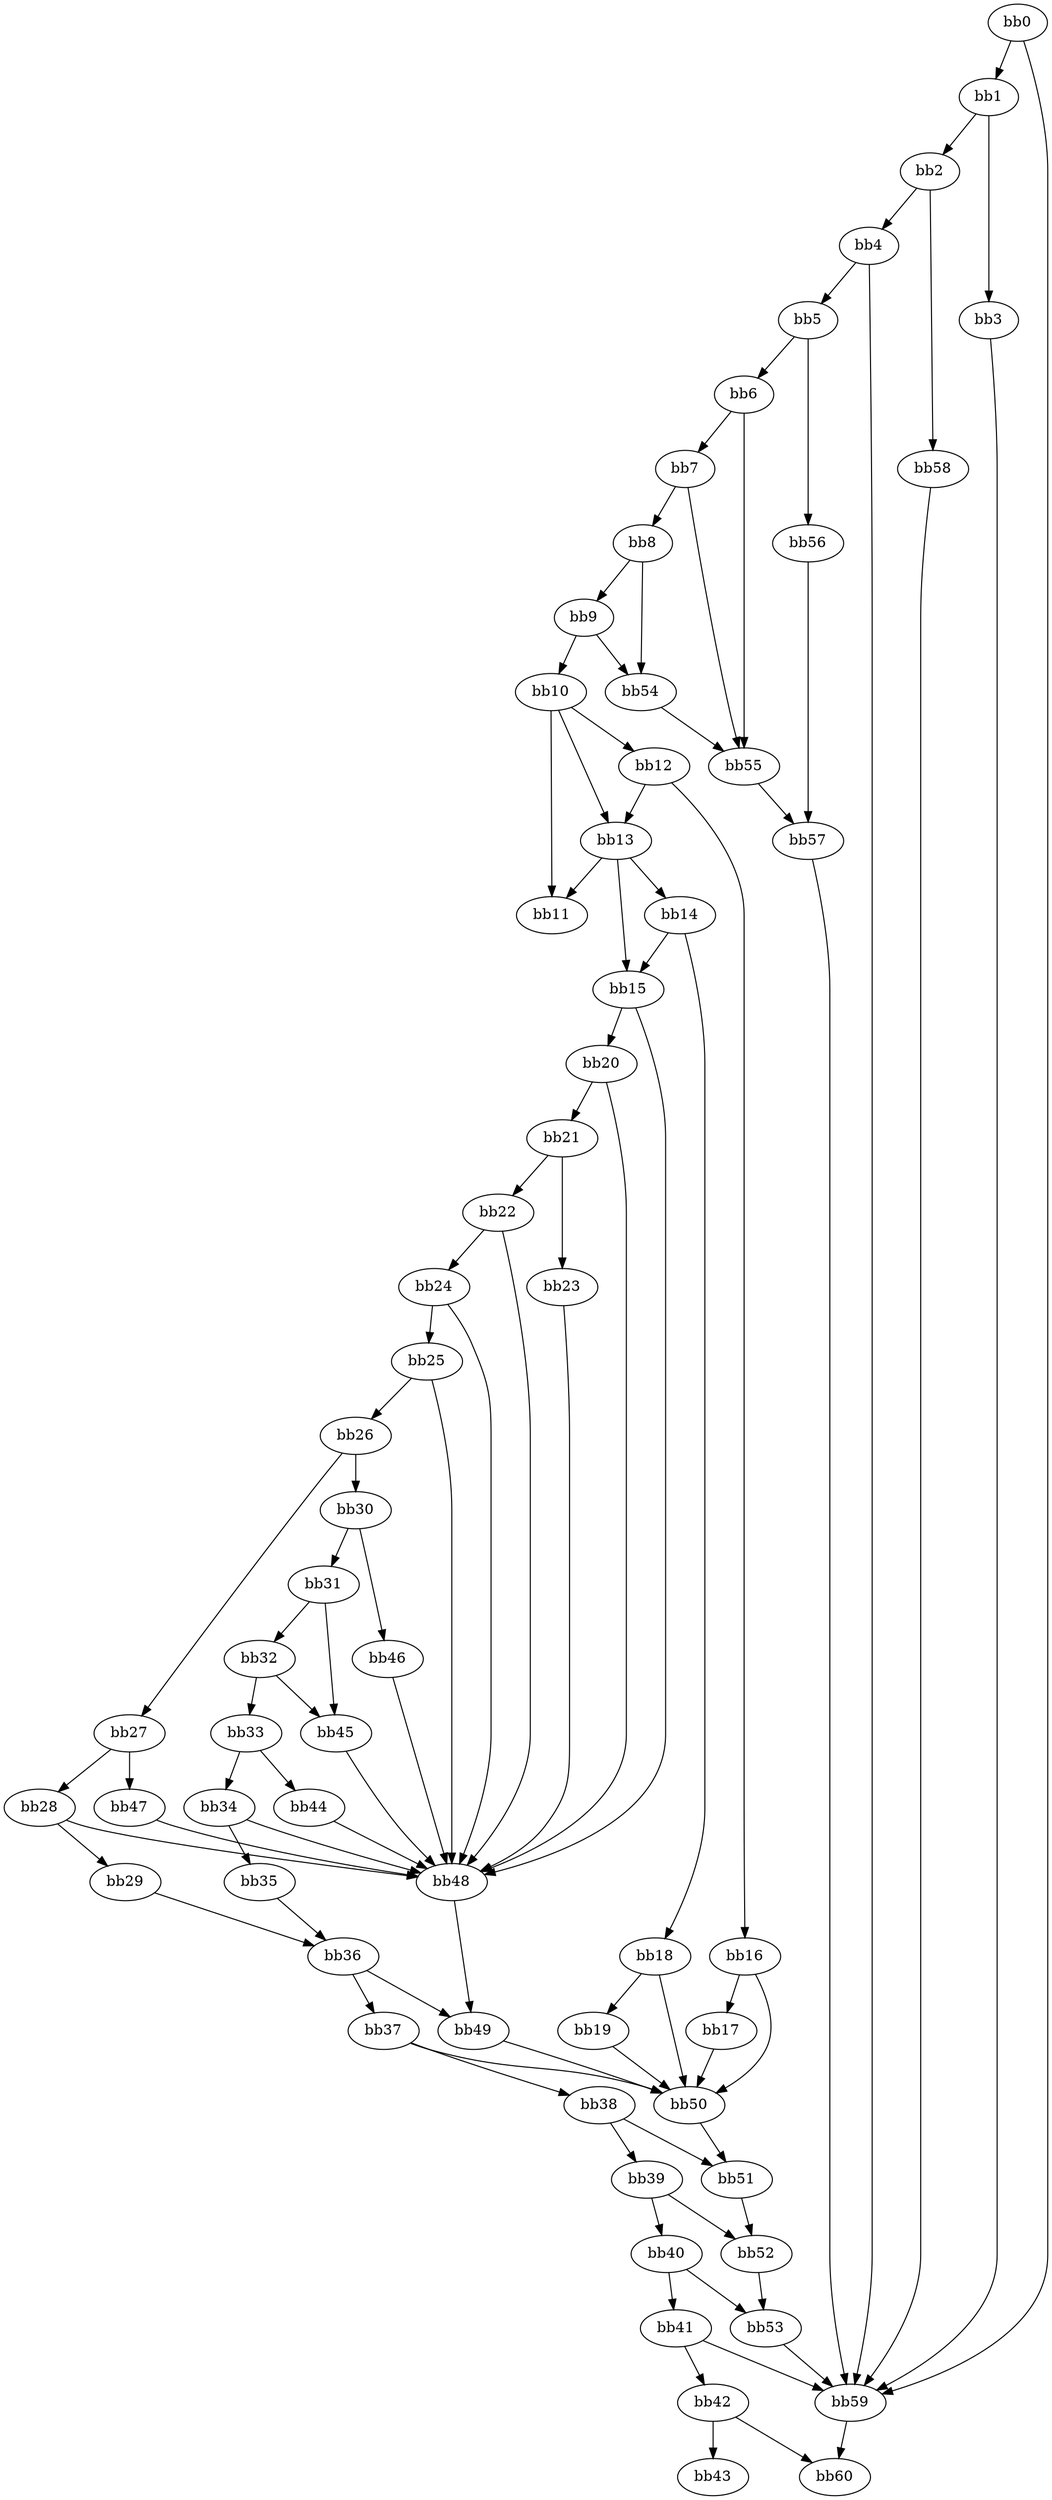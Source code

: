 digraph {
    0 [ label = "bb0\l" ]
    1 [ label = "bb1\l" ]
    2 [ label = "bb2\l" ]
    3 [ label = "bb3\l" ]
    4 [ label = "bb4\l" ]
    5 [ label = "bb5\l" ]
    6 [ label = "bb6\l" ]
    7 [ label = "bb7\l" ]
    8 [ label = "bb8\l" ]
    9 [ label = "bb9\l" ]
    10 [ label = "bb10\l" ]
    11 [ label = "bb11\l" ]
    12 [ label = "bb12\l" ]
    13 [ label = "bb13\l" ]
    14 [ label = "bb14\l" ]
    15 [ label = "bb15\l" ]
    16 [ label = "bb16\l" ]
    17 [ label = "bb17\l" ]
    18 [ label = "bb18\l" ]
    19 [ label = "bb19\l" ]
    20 [ label = "bb20\l" ]
    21 [ label = "bb21\l" ]
    22 [ label = "bb22\l" ]
    23 [ label = "bb23\l" ]
    24 [ label = "bb24\l" ]
    25 [ label = "bb25\l" ]
    26 [ label = "bb26\l" ]
    27 [ label = "bb27\l" ]
    28 [ label = "bb28\l" ]
    29 [ label = "bb29\l" ]
    30 [ label = "bb30\l" ]
    31 [ label = "bb31\l" ]
    32 [ label = "bb32\l" ]
    33 [ label = "bb33\l" ]
    34 [ label = "bb34\l" ]
    35 [ label = "bb35\l" ]
    36 [ label = "bb36\l" ]
    37 [ label = "bb37\l" ]
    38 [ label = "bb38\l" ]
    39 [ label = "bb39\l" ]
    40 [ label = "bb40\l" ]
    41 [ label = "bb41\l" ]
    42 [ label = "bb42\l" ]
    43 [ label = "bb43\l" ]
    44 [ label = "bb44\l" ]
    45 [ label = "bb45\l" ]
    46 [ label = "bb46\l" ]
    47 [ label = "bb47\l" ]
    48 [ label = "bb48\l" ]
    49 [ label = "bb49\l" ]
    50 [ label = "bb50\l" ]
    51 [ label = "bb51\l" ]
    52 [ label = "bb52\l" ]
    53 [ label = "bb53\l" ]
    54 [ label = "bb54\l" ]
    55 [ label = "bb55\l" ]
    56 [ label = "bb56\l" ]
    57 [ label = "bb57\l" ]
    58 [ label = "bb58\l" ]
    59 [ label = "bb59\l" ]
    60 [ label = "bb60\l" ]
    0 -> 1 [ ]
    0 -> 59 [ ]
    1 -> 2 [ ]
    1 -> 3 [ ]
    2 -> 4 [ ]
    2 -> 58 [ ]
    3 -> 59 [ ]
    4 -> 5 [ ]
    4 -> 59 [ ]
    5 -> 6 [ ]
    5 -> 56 [ ]
    6 -> 7 [ ]
    6 -> 55 [ ]
    7 -> 8 [ ]
    7 -> 55 [ ]
    8 -> 9 [ ]
    8 -> 54 [ ]
    9 -> 10 [ ]
    9 -> 54 [ ]
    10 -> 11 [ ]
    10 -> 12 [ ]
    10 -> 13 [ ]
    12 -> 13 [ ]
    12 -> 16 [ ]
    13 -> 11 [ ]
    13 -> 14 [ ]
    13 -> 15 [ ]
    14 -> 15 [ ]
    14 -> 18 [ ]
    15 -> 20 [ ]
    15 -> 48 [ ]
    16 -> 17 [ ]
    16 -> 50 [ ]
    17 -> 50 [ ]
    18 -> 19 [ ]
    18 -> 50 [ ]
    19 -> 50 [ ]
    20 -> 21 [ ]
    20 -> 48 [ ]
    21 -> 22 [ ]
    21 -> 23 [ ]
    22 -> 24 [ ]
    22 -> 48 [ ]
    23 -> 48 [ ]
    24 -> 25 [ ]
    24 -> 48 [ ]
    25 -> 26 [ ]
    25 -> 48 [ ]
    26 -> 27 [ ]
    26 -> 30 [ ]
    27 -> 28 [ ]
    27 -> 47 [ ]
    28 -> 29 [ ]
    28 -> 48 [ ]
    29 -> 36 [ ]
    30 -> 31 [ ]
    30 -> 46 [ ]
    31 -> 32 [ ]
    31 -> 45 [ ]
    32 -> 33 [ ]
    32 -> 45 [ ]
    33 -> 34 [ ]
    33 -> 44 [ ]
    34 -> 35 [ ]
    34 -> 48 [ ]
    35 -> 36 [ ]
    36 -> 37 [ ]
    36 -> 49 [ ]
    37 -> 38 [ ]
    37 -> 50 [ ]
    38 -> 39 [ ]
    38 -> 51 [ ]
    39 -> 40 [ ]
    39 -> 52 [ ]
    40 -> 41 [ ]
    40 -> 53 [ ]
    41 -> 42 [ ]
    41 -> 59 [ ]
    42 -> 43 [ ]
    42 -> 60 [ ]
    44 -> 48 [ ]
    45 -> 48 [ ]
    46 -> 48 [ ]
    47 -> 48 [ ]
    48 -> 49 [ ]
    49 -> 50 [ ]
    50 -> 51 [ ]
    51 -> 52 [ ]
    52 -> 53 [ ]
    53 -> 59 [ ]
    54 -> 55 [ ]
    55 -> 57 [ ]
    56 -> 57 [ ]
    57 -> 59 [ ]
    58 -> 59 [ ]
    59 -> 60 [ ]
}

